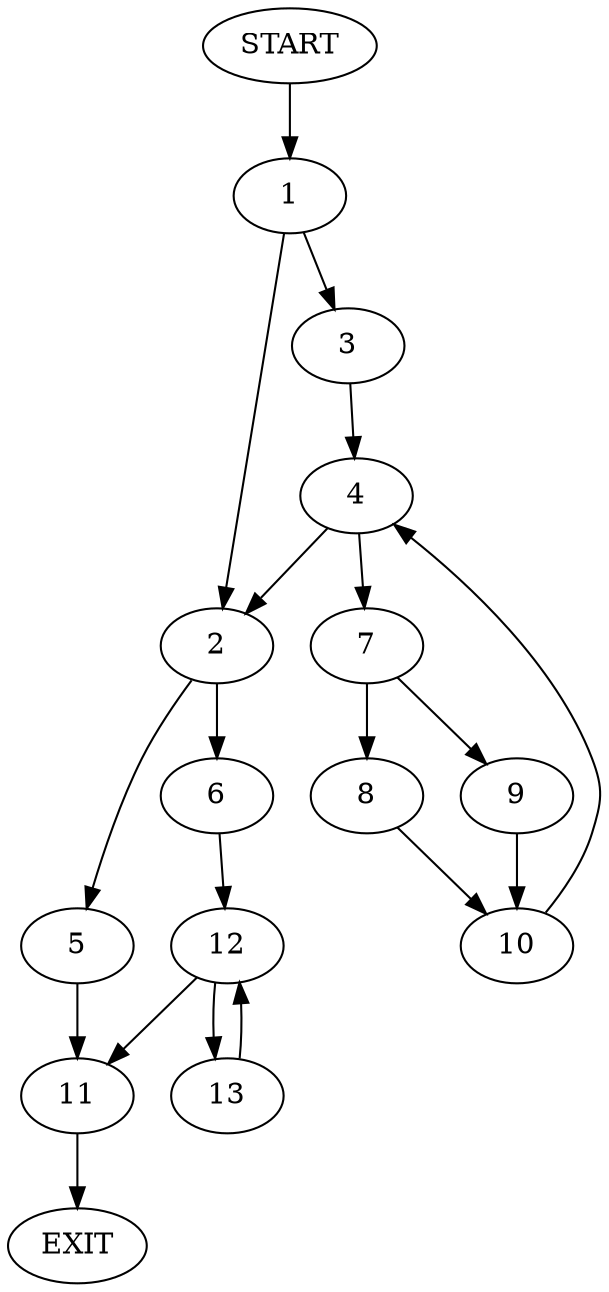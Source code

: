 digraph {
0 [label="START"]
14 [label="EXIT"]
0 -> 1
1 -> 2
1 -> 3
3 -> 4
2 -> 5
2 -> 6
4 -> 2
4 -> 7
7 -> 8
7 -> 9
9 -> 10
8 -> 10
10 -> 4
5 -> 11
6 -> 12
11 -> 14
12 -> 11
12 -> 13
13 -> 12
}
